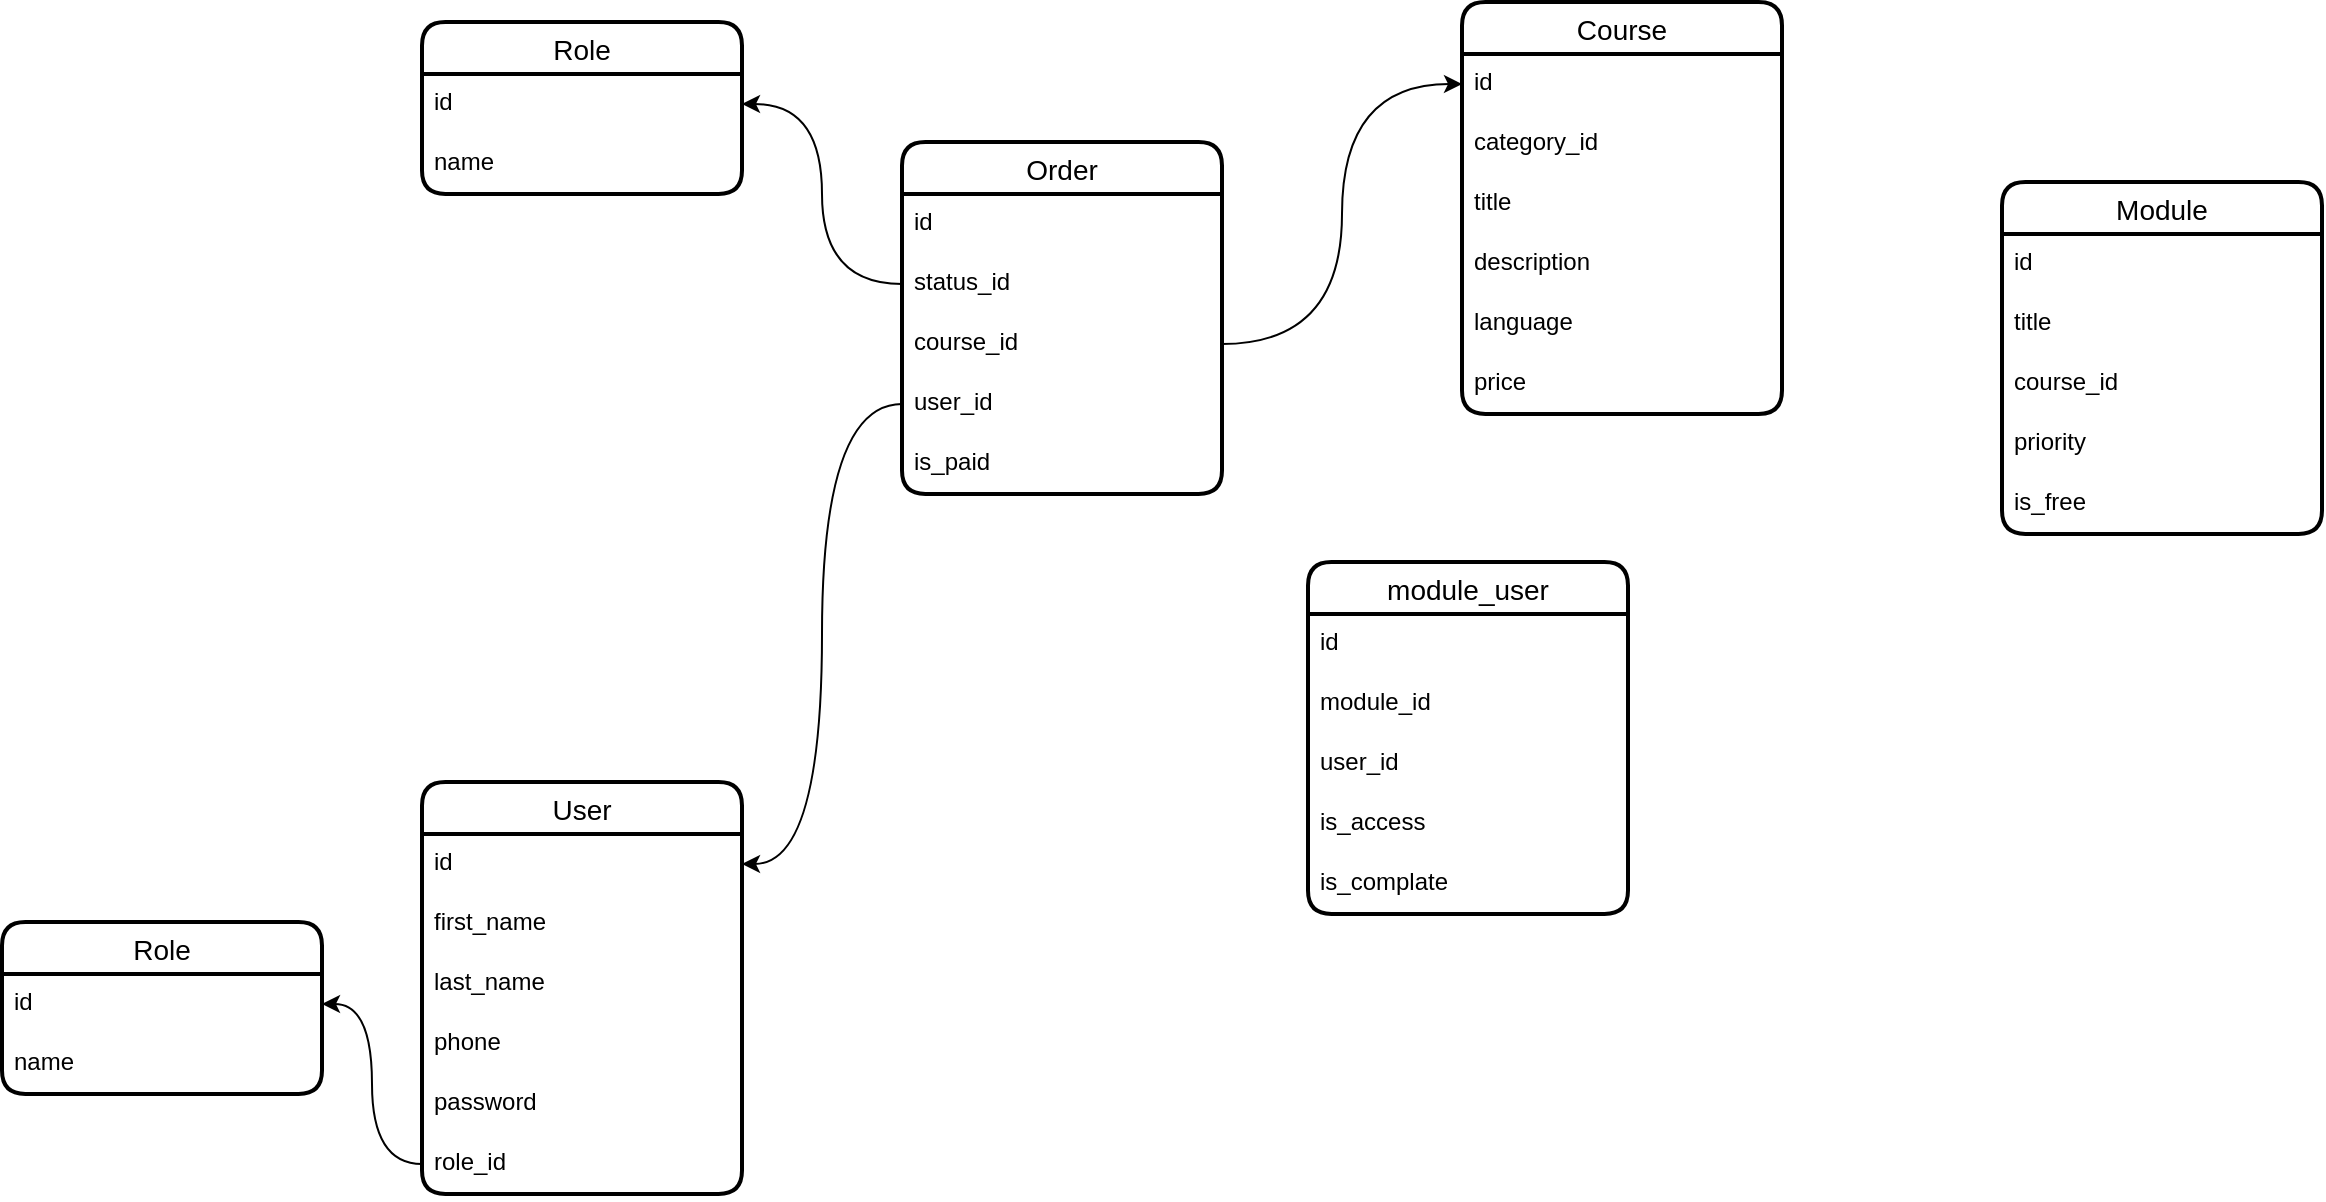 <mxfile version="21.7.4" type="github">
  <diagram name="Страница — 1" id="NtRdYyr6ZoKVLL-gdddZ">
    <mxGraphModel dx="2901" dy="-517" grid="1" gridSize="10" guides="1" tooltips="1" connect="1" arrows="1" fold="1" page="1" pageScale="1" pageWidth="827" pageHeight="1169" math="0" shadow="0">
      <root>
        <mxCell id="0" />
        <mxCell id="1" parent="0" />
        <mxCell id="NuASrwZXiK9IL8mTtVK0-1" value="User" style="swimlane;fontStyle=0;childLayout=stackLayout;horizontal=1;startSize=26;horizontalStack=0;resizeParent=1;resizeParentMax=0;resizeLast=0;collapsible=1;marginBottom=0;align=center;fontSize=14;strokeWidth=2;rounded=1;shadow=0;glass=0;swimlaneLine=1;" parent="1" vertex="1">
          <mxGeometry x="-1430" y="1800" width="160" height="206" as="geometry" />
        </mxCell>
        <mxCell id="NuASrwZXiK9IL8mTtVK0-2" value="id" style="text;strokeColor=none;fillColor=none;spacingLeft=4;spacingRight=4;overflow=hidden;rotatable=0;points=[[0,0.5],[1,0.5]];portConstraint=eastwest;fontSize=12;whiteSpace=wrap;html=1;" parent="NuASrwZXiK9IL8mTtVK0-1" vertex="1">
          <mxGeometry y="26" width="160" height="30" as="geometry" />
        </mxCell>
        <mxCell id="NuASrwZXiK9IL8mTtVK0-3" value="first_name" style="text;strokeColor=none;fillColor=none;spacingLeft=4;spacingRight=4;overflow=hidden;rotatable=0;points=[[0,0.5],[1,0.5]];portConstraint=eastwest;fontSize=12;whiteSpace=wrap;html=1;" parent="NuASrwZXiK9IL8mTtVK0-1" vertex="1">
          <mxGeometry y="56" width="160" height="30" as="geometry" />
        </mxCell>
        <mxCell id="NuASrwZXiK9IL8mTtVK0-4" value="last_name" style="text;strokeColor=none;fillColor=none;spacingLeft=4;spacingRight=4;overflow=hidden;rotatable=0;points=[[0,0.5],[1,0.5]];portConstraint=eastwest;fontSize=12;whiteSpace=wrap;html=1;" parent="NuASrwZXiK9IL8mTtVK0-1" vertex="1">
          <mxGeometry y="86" width="160" height="30" as="geometry" />
        </mxCell>
        <mxCell id="NuASrwZXiK9IL8mTtVK0-5" value="phone" style="text;strokeColor=none;fillColor=none;spacingLeft=4;spacingRight=4;overflow=hidden;rotatable=0;points=[[0,0.5],[1,0.5]];portConstraint=eastwest;fontSize=12;whiteSpace=wrap;html=1;" parent="NuASrwZXiK9IL8mTtVK0-1" vertex="1">
          <mxGeometry y="116" width="160" height="30" as="geometry" />
        </mxCell>
        <mxCell id="NuASrwZXiK9IL8mTtVK0-6" value="password" style="text;strokeColor=none;fillColor=none;spacingLeft=4;spacingRight=4;overflow=hidden;rotatable=0;points=[[0,0.5],[1,0.5]];portConstraint=eastwest;fontSize=12;whiteSpace=wrap;html=1;" parent="NuASrwZXiK9IL8mTtVK0-1" vertex="1">
          <mxGeometry y="146" width="160" height="30" as="geometry" />
        </mxCell>
        <mxCell id="NuASrwZXiK9IL8mTtVK0-7" value="role_id" style="text;strokeColor=none;fillColor=none;spacingLeft=4;spacingRight=4;overflow=hidden;rotatable=0;points=[[0,0.5],[1,0.5]];portConstraint=eastwest;fontSize=12;whiteSpace=wrap;html=1;" parent="NuASrwZXiK9IL8mTtVK0-1" vertex="1">
          <mxGeometry y="176" width="160" height="30" as="geometry" />
        </mxCell>
        <mxCell id="NuASrwZXiK9IL8mTtVK0-8" value="Role" style="swimlane;fontStyle=0;childLayout=stackLayout;horizontal=1;startSize=26;horizontalStack=0;resizeParent=1;resizeParentMax=0;resizeLast=0;collapsible=1;marginBottom=0;align=center;fontSize=14;strokeWidth=2;rounded=1;shadow=0;glass=0;swimlaneLine=1;" parent="1" vertex="1">
          <mxGeometry x="-1640" y="1870" width="160" height="86" as="geometry" />
        </mxCell>
        <mxCell id="NuASrwZXiK9IL8mTtVK0-9" value="id" style="text;strokeColor=none;fillColor=none;spacingLeft=4;spacingRight=4;overflow=hidden;rotatable=0;points=[[0,0.5],[1,0.5]];portConstraint=eastwest;fontSize=12;whiteSpace=wrap;html=1;" parent="NuASrwZXiK9IL8mTtVK0-8" vertex="1">
          <mxGeometry y="26" width="160" height="30" as="geometry" />
        </mxCell>
        <mxCell id="NuASrwZXiK9IL8mTtVK0-10" value="name" style="text;strokeColor=none;fillColor=none;spacingLeft=4;spacingRight=4;overflow=hidden;rotatable=0;points=[[0,0.5],[1,0.5]];portConstraint=eastwest;fontSize=12;whiteSpace=wrap;html=1;" parent="NuASrwZXiK9IL8mTtVK0-8" vertex="1">
          <mxGeometry y="56" width="160" height="30" as="geometry" />
        </mxCell>
        <mxCell id="NuASrwZXiK9IL8mTtVK0-11" style="edgeStyle=orthogonalEdgeStyle;rounded=0;orthogonalLoop=1;jettySize=auto;html=1;entryX=1;entryY=0.5;entryDx=0;entryDy=0;curved=1;" parent="1" source="NuASrwZXiK9IL8mTtVK0-7" target="NuASrwZXiK9IL8mTtVK0-9" edge="1">
          <mxGeometry relative="1" as="geometry" />
        </mxCell>
        <mxCell id="NuASrwZXiK9IL8mTtVK0-12" value="Course" style="swimlane;fontStyle=0;childLayout=stackLayout;horizontal=1;startSize=26;horizontalStack=0;resizeParent=1;resizeParentMax=0;resizeLast=0;collapsible=1;marginBottom=0;align=center;fontSize=14;strokeWidth=2;rounded=1;shadow=0;glass=0;swimlaneLine=1;" parent="1" vertex="1">
          <mxGeometry x="-910" y="1410" width="160" height="206" as="geometry">
            <mxRectangle x="350" y="140" width="90" height="30" as="alternateBounds" />
          </mxGeometry>
        </mxCell>
        <mxCell id="NuASrwZXiK9IL8mTtVK0-13" value="id" style="text;strokeColor=none;fillColor=none;spacingLeft=4;spacingRight=4;overflow=hidden;rotatable=0;points=[[0,0.5],[1,0.5]];portConstraint=eastwest;fontSize=12;whiteSpace=wrap;html=1;" parent="NuASrwZXiK9IL8mTtVK0-12" vertex="1">
          <mxGeometry y="26" width="160" height="30" as="geometry" />
        </mxCell>
        <mxCell id="NuASrwZXiK9IL8mTtVK0-14" value="category_id" style="text;strokeColor=none;fillColor=none;spacingLeft=4;spacingRight=4;overflow=hidden;rotatable=0;points=[[0,0.5],[1,0.5]];portConstraint=eastwest;fontSize=12;whiteSpace=wrap;html=1;" parent="NuASrwZXiK9IL8mTtVK0-12" vertex="1">
          <mxGeometry y="56" width="160" height="30" as="geometry" />
        </mxCell>
        <mxCell id="NuASrwZXiK9IL8mTtVK0-15" value="title" style="text;strokeColor=none;fillColor=none;spacingLeft=4;spacingRight=4;overflow=hidden;rotatable=0;points=[[0,0.5],[1,0.5]];portConstraint=eastwest;fontSize=12;whiteSpace=wrap;html=1;" parent="NuASrwZXiK9IL8mTtVK0-12" vertex="1">
          <mxGeometry y="86" width="160" height="30" as="geometry" />
        </mxCell>
        <mxCell id="NuASrwZXiK9IL8mTtVK0-16" value="description" style="text;strokeColor=none;fillColor=none;spacingLeft=4;spacingRight=4;overflow=hidden;rotatable=0;points=[[0,0.5],[1,0.5]];portConstraint=eastwest;fontSize=12;whiteSpace=wrap;html=1;" parent="NuASrwZXiK9IL8mTtVK0-12" vertex="1">
          <mxGeometry y="116" width="160" height="30" as="geometry" />
        </mxCell>
        <mxCell id="NuASrwZXiK9IL8mTtVK0-17" value="language" style="text;strokeColor=none;fillColor=none;spacingLeft=4;spacingRight=4;overflow=hidden;rotatable=0;points=[[0,0.5],[1,0.5]];portConstraint=eastwest;fontSize=12;whiteSpace=wrap;html=1;" parent="NuASrwZXiK9IL8mTtVK0-12" vertex="1">
          <mxGeometry y="146" width="160" height="30" as="geometry" />
        </mxCell>
        <mxCell id="NuASrwZXiK9IL8mTtVK0-18" value="price" style="text;strokeColor=none;fillColor=none;spacingLeft=4;spacingRight=4;overflow=hidden;rotatable=0;points=[[0,0.5],[1,0.5]];portConstraint=eastwest;fontSize=12;whiteSpace=wrap;html=1;" parent="NuASrwZXiK9IL8mTtVK0-12" vertex="1">
          <mxGeometry y="176" width="160" height="30" as="geometry" />
        </mxCell>
        <mxCell id="NuASrwZXiK9IL8mTtVK0-19" value="Module" style="swimlane;fontStyle=0;childLayout=stackLayout;horizontal=1;startSize=26;horizontalStack=0;resizeParent=1;resizeParentMax=0;resizeLast=0;collapsible=1;marginBottom=0;align=center;fontSize=14;strokeWidth=2;rounded=1;shadow=0;glass=0;swimlaneLine=1;" parent="1" vertex="1">
          <mxGeometry x="-640" y="1500" width="160" height="176" as="geometry" />
        </mxCell>
        <mxCell id="NuASrwZXiK9IL8mTtVK0-20" value="id" style="text;strokeColor=none;fillColor=none;spacingLeft=4;spacingRight=4;overflow=hidden;rotatable=0;points=[[0,0.5],[1,0.5]];portConstraint=eastwest;fontSize=12;whiteSpace=wrap;html=1;" parent="NuASrwZXiK9IL8mTtVK0-19" vertex="1">
          <mxGeometry y="26" width="160" height="30" as="geometry" />
        </mxCell>
        <mxCell id="NuASrwZXiK9IL8mTtVK0-21" value="title" style="text;strokeColor=none;fillColor=none;spacingLeft=4;spacingRight=4;overflow=hidden;rotatable=0;points=[[0,0.5],[1,0.5]];portConstraint=eastwest;fontSize=12;whiteSpace=wrap;html=1;" parent="NuASrwZXiK9IL8mTtVK0-19" vertex="1">
          <mxGeometry y="56" width="160" height="30" as="geometry" />
        </mxCell>
        <mxCell id="NuASrwZXiK9IL8mTtVK0-22" value="course_id" style="text;strokeColor=none;fillColor=none;spacingLeft=4;spacingRight=4;overflow=hidden;rotatable=0;points=[[0,0.5],[1,0.5]];portConstraint=eastwest;fontSize=12;whiteSpace=wrap;html=1;" parent="NuASrwZXiK9IL8mTtVK0-19" vertex="1">
          <mxGeometry y="86" width="160" height="30" as="geometry" />
        </mxCell>
        <mxCell id="NuASrwZXiK9IL8mTtVK0-23" value="priority" style="text;strokeColor=none;fillColor=none;spacingLeft=4;spacingRight=4;overflow=hidden;rotatable=0;points=[[0,0.5],[1,0.5]];portConstraint=eastwest;fontSize=12;whiteSpace=wrap;html=1;" parent="NuASrwZXiK9IL8mTtVK0-19" vertex="1">
          <mxGeometry y="116" width="160" height="30" as="geometry" />
        </mxCell>
        <mxCell id="NkUbfMzLLiIlSjZARIYw-1" value="is_free" style="text;strokeColor=none;fillColor=none;spacingLeft=4;spacingRight=4;overflow=hidden;rotatable=0;points=[[0,0.5],[1,0.5]];portConstraint=eastwest;fontSize=12;whiteSpace=wrap;html=1;" vertex="1" parent="NuASrwZXiK9IL8mTtVK0-19">
          <mxGeometry y="146" width="160" height="30" as="geometry" />
        </mxCell>
        <mxCell id="NkUbfMzLLiIlSjZARIYw-2" value="Order" style="swimlane;fontStyle=0;childLayout=stackLayout;horizontal=1;startSize=26;horizontalStack=0;resizeParent=1;resizeParentMax=0;resizeLast=0;collapsible=1;marginBottom=0;align=center;fontSize=14;strokeWidth=2;rounded=1;shadow=0;glass=0;swimlaneLine=1;" vertex="1" parent="1">
          <mxGeometry x="-1190" y="1480" width="160" height="176" as="geometry" />
        </mxCell>
        <mxCell id="NkUbfMzLLiIlSjZARIYw-3" value="id" style="text;strokeColor=none;fillColor=none;spacingLeft=4;spacingRight=4;overflow=hidden;rotatable=0;points=[[0,0.5],[1,0.5]];portConstraint=eastwest;fontSize=12;whiteSpace=wrap;html=1;" vertex="1" parent="NkUbfMzLLiIlSjZARIYw-2">
          <mxGeometry y="26" width="160" height="30" as="geometry" />
        </mxCell>
        <mxCell id="NkUbfMzLLiIlSjZARIYw-6" value="status_id" style="text;strokeColor=none;fillColor=none;spacingLeft=4;spacingRight=4;overflow=hidden;rotatable=0;points=[[0,0.5],[1,0.5]];portConstraint=eastwest;fontSize=12;whiteSpace=wrap;html=1;" vertex="1" parent="NkUbfMzLLiIlSjZARIYw-2">
          <mxGeometry y="56" width="160" height="30" as="geometry" />
        </mxCell>
        <mxCell id="NkUbfMzLLiIlSjZARIYw-4" value="course_id" style="text;strokeColor=none;fillColor=none;spacingLeft=4;spacingRight=4;overflow=hidden;rotatable=0;points=[[0,0.5],[1,0.5]];portConstraint=eastwest;fontSize=12;whiteSpace=wrap;html=1;" vertex="1" parent="NkUbfMzLLiIlSjZARIYw-2">
          <mxGeometry y="86" width="160" height="30" as="geometry" />
        </mxCell>
        <mxCell id="NkUbfMzLLiIlSjZARIYw-5" value="user_id" style="text;strokeColor=none;fillColor=none;spacingLeft=4;spacingRight=4;overflow=hidden;rotatable=0;points=[[0,0.5],[1,0.5]];portConstraint=eastwest;fontSize=12;whiteSpace=wrap;html=1;" vertex="1" parent="NkUbfMzLLiIlSjZARIYw-2">
          <mxGeometry y="116" width="160" height="30" as="geometry" />
        </mxCell>
        <mxCell id="NkUbfMzLLiIlSjZARIYw-7" value="is_paid" style="text;strokeColor=none;fillColor=none;spacingLeft=4;spacingRight=4;overflow=hidden;rotatable=0;points=[[0,0.5],[1,0.5]];portConstraint=eastwest;fontSize=12;whiteSpace=wrap;html=1;" vertex="1" parent="NkUbfMzLLiIlSjZARIYw-2">
          <mxGeometry y="146" width="160" height="30" as="geometry" />
        </mxCell>
        <mxCell id="NkUbfMzLLiIlSjZARIYw-11" style="edgeStyle=orthogonalEdgeStyle;rounded=0;orthogonalLoop=1;jettySize=auto;html=1;entryX=0;entryY=0.5;entryDx=0;entryDy=0;curved=1;" edge="1" parent="1" source="NkUbfMzLLiIlSjZARIYw-4" target="NuASrwZXiK9IL8mTtVK0-13">
          <mxGeometry relative="1" as="geometry" />
        </mxCell>
        <mxCell id="NkUbfMzLLiIlSjZARIYw-12" style="edgeStyle=orthogonalEdgeStyle;rounded=0;orthogonalLoop=1;jettySize=auto;html=1;entryX=1;entryY=0.5;entryDx=0;entryDy=0;curved=1;" edge="1" parent="1" source="NkUbfMzLLiIlSjZARIYw-5" target="NuASrwZXiK9IL8mTtVK0-2">
          <mxGeometry relative="1" as="geometry" />
        </mxCell>
        <mxCell id="NkUbfMzLLiIlSjZARIYw-13" value="Role" style="swimlane;fontStyle=0;childLayout=stackLayout;horizontal=1;startSize=26;horizontalStack=0;resizeParent=1;resizeParentMax=0;resizeLast=0;collapsible=1;marginBottom=0;align=center;fontSize=14;strokeWidth=2;rounded=1;shadow=0;glass=0;swimlaneLine=1;" vertex="1" parent="1">
          <mxGeometry x="-1430" y="1420" width="160" height="86" as="geometry" />
        </mxCell>
        <mxCell id="NkUbfMzLLiIlSjZARIYw-14" value="id" style="text;strokeColor=none;fillColor=none;spacingLeft=4;spacingRight=4;overflow=hidden;rotatable=0;points=[[0,0.5],[1,0.5]];portConstraint=eastwest;fontSize=12;whiteSpace=wrap;html=1;" vertex="1" parent="NkUbfMzLLiIlSjZARIYw-13">
          <mxGeometry y="26" width="160" height="30" as="geometry" />
        </mxCell>
        <mxCell id="NkUbfMzLLiIlSjZARIYw-15" value="name" style="text;strokeColor=none;fillColor=none;spacingLeft=4;spacingRight=4;overflow=hidden;rotatable=0;points=[[0,0.5],[1,0.5]];portConstraint=eastwest;fontSize=12;whiteSpace=wrap;html=1;" vertex="1" parent="NkUbfMzLLiIlSjZARIYw-13">
          <mxGeometry y="56" width="160" height="30" as="geometry" />
        </mxCell>
        <mxCell id="NkUbfMzLLiIlSjZARIYw-16" style="edgeStyle=orthogonalEdgeStyle;rounded=0;orthogonalLoop=1;jettySize=auto;html=1;entryX=1;entryY=0.5;entryDx=0;entryDy=0;curved=1;" edge="1" parent="1" source="NkUbfMzLLiIlSjZARIYw-6" target="NkUbfMzLLiIlSjZARIYw-14">
          <mxGeometry relative="1" as="geometry" />
        </mxCell>
        <mxCell id="NkUbfMzLLiIlSjZARIYw-17" value="module_user" style="swimlane;fontStyle=0;childLayout=stackLayout;horizontal=1;startSize=26;horizontalStack=0;resizeParent=1;resizeParentMax=0;resizeLast=0;collapsible=1;marginBottom=0;align=center;fontSize=14;strokeWidth=2;rounded=1;shadow=0;glass=0;swimlaneLine=1;" vertex="1" parent="1">
          <mxGeometry x="-987" y="1690" width="160" height="176" as="geometry" />
        </mxCell>
        <mxCell id="NkUbfMzLLiIlSjZARIYw-18" value="id" style="text;strokeColor=none;fillColor=none;spacingLeft=4;spacingRight=4;overflow=hidden;rotatable=0;points=[[0,0.5],[1,0.5]];portConstraint=eastwest;fontSize=12;whiteSpace=wrap;html=1;" vertex="1" parent="NkUbfMzLLiIlSjZARIYw-17">
          <mxGeometry y="26" width="160" height="30" as="geometry" />
        </mxCell>
        <mxCell id="NkUbfMzLLiIlSjZARIYw-19" value="module_id" style="text;strokeColor=none;fillColor=none;spacingLeft=4;spacingRight=4;overflow=hidden;rotatable=0;points=[[0,0.5],[1,0.5]];portConstraint=eastwest;fontSize=12;whiteSpace=wrap;html=1;" vertex="1" parent="NkUbfMzLLiIlSjZARIYw-17">
          <mxGeometry y="56" width="160" height="30" as="geometry" />
        </mxCell>
        <mxCell id="NkUbfMzLLiIlSjZARIYw-20" value="user_id" style="text;strokeColor=none;fillColor=none;spacingLeft=4;spacingRight=4;overflow=hidden;rotatable=0;points=[[0,0.5],[1,0.5]];portConstraint=eastwest;fontSize=12;whiteSpace=wrap;html=1;" vertex="1" parent="NkUbfMzLLiIlSjZARIYw-17">
          <mxGeometry y="86" width="160" height="30" as="geometry" />
        </mxCell>
        <mxCell id="NkUbfMzLLiIlSjZARIYw-21" value="is_access" style="text;strokeColor=none;fillColor=none;spacingLeft=4;spacingRight=4;overflow=hidden;rotatable=0;points=[[0,0.5],[1,0.5]];portConstraint=eastwest;fontSize=12;whiteSpace=wrap;html=1;" vertex="1" parent="NkUbfMzLLiIlSjZARIYw-17">
          <mxGeometry y="116" width="160" height="30" as="geometry" />
        </mxCell>
        <mxCell id="NkUbfMzLLiIlSjZARIYw-22" value="is_complate" style="text;strokeColor=none;fillColor=none;spacingLeft=4;spacingRight=4;overflow=hidden;rotatable=0;points=[[0,0.5],[1,0.5]];portConstraint=eastwest;fontSize=12;whiteSpace=wrap;html=1;" vertex="1" parent="NkUbfMzLLiIlSjZARIYw-17">
          <mxGeometry y="146" width="160" height="30" as="geometry" />
        </mxCell>
      </root>
    </mxGraphModel>
  </diagram>
</mxfile>
